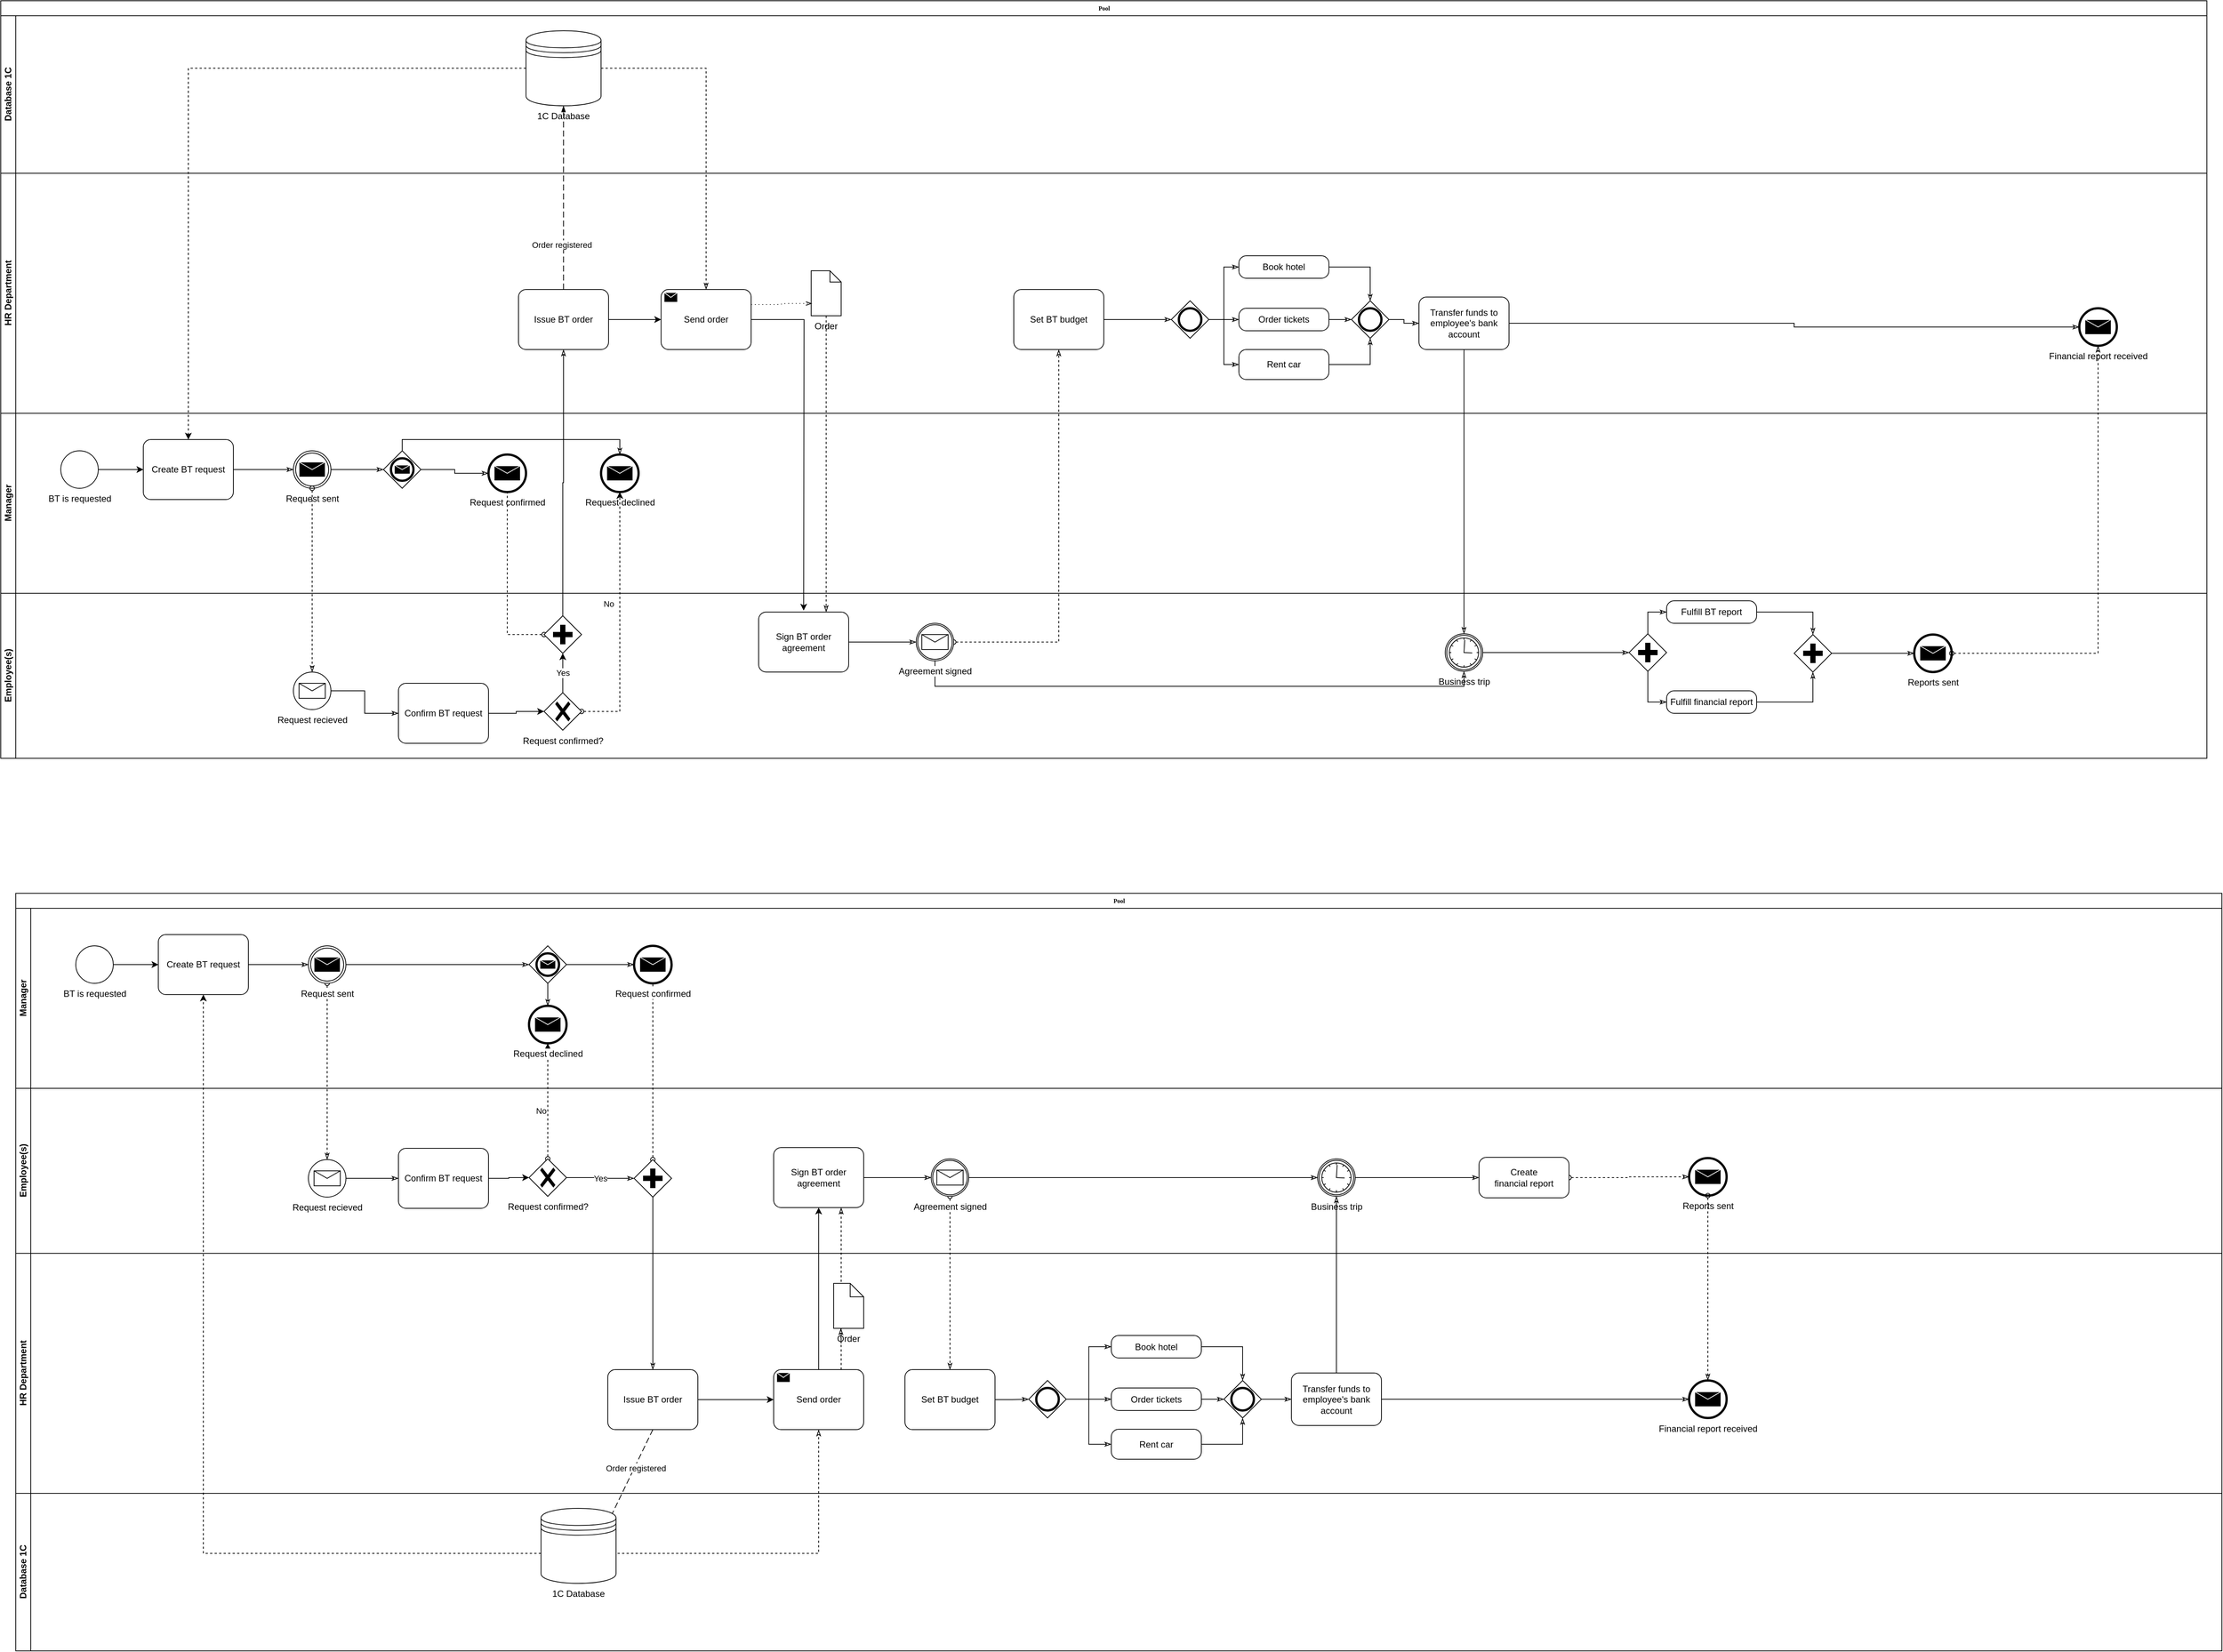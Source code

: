 <mxfile version="14.8.3" type="github">
  <diagram name="Page-1" id="c7488fd3-1785-93aa-aadb-54a6760d102a">
    <mxGraphModel dx="2966" dy="1520" grid="1" gridSize="10" guides="1" tooltips="1" connect="1" arrows="1" fold="1" page="1" pageScale="1" pageWidth="1100" pageHeight="850" background="none" math="0" shadow="0">
      <root>
        <mxCell id="0" />
        <mxCell id="1" parent="0" />
        <mxCell id="2b4e8129b02d487f-1" value="Pool" style="swimlane;html=1;childLayout=stackLayout;horizontal=1;startSize=20;horizontalStack=0;rounded=0;shadow=0;labelBackgroundColor=none;strokeWidth=1;fontFamily=Verdana;fontSize=8;align=center;" parent="1" vertex="1">
          <mxGeometry x="100" y="20" width="2940" height="1010" as="geometry">
            <mxRectangle x="180" y="70" width="50" height="20" as="alternateBounds" />
          </mxGeometry>
        </mxCell>
        <mxCell id="NX7D1VV0Bbmkz2ig5p7U-13" value="Database 1C" style="swimlane;html=1;startSize=20;horizontal=0;" parent="2b4e8129b02d487f-1" vertex="1">
          <mxGeometry y="20" width="2940" height="210" as="geometry" />
        </mxCell>
        <mxCell id="KwFcviHTMIXIFhAUZAPu-12" value="1C Database" style="shape=datastore;whiteSpace=wrap;html=1;labelPosition=center;verticalLabelPosition=bottom;align=center;verticalAlign=top;" vertex="1" parent="NX7D1VV0Bbmkz2ig5p7U-13">
          <mxGeometry x="700" y="20" width="100" height="100" as="geometry" />
        </mxCell>
        <mxCell id="2b4e8129b02d487f-2" value="HR Department" style="swimlane;html=1;startSize=20;horizontal=0;" parent="2b4e8129b02d487f-1" vertex="1">
          <mxGeometry y="230" width="2940" height="320" as="geometry" />
        </mxCell>
        <mxCell id="KwFcviHTMIXIFhAUZAPu-18" value="Issue BT order" style="points=[[0.25,0,0],[0.5,0,0],[0.75,0,0],[1,0.25,0],[1,0.5,0],[1,0.75,0],[0.75,1,0],[0.5,1,0],[0.25,1,0],[0,0.75,0],[0,0.5,0],[0,0.25,0]];shape=mxgraph.bpmn.task;whiteSpace=wrap;rectStyle=rounded;size=10;taskMarker=abstract;" vertex="1" parent="2b4e8129b02d487f-2">
          <mxGeometry x="690" y="155" width="120" height="80" as="geometry" />
        </mxCell>
        <mxCell id="KwFcviHTMIXIFhAUZAPu-33" value="Send order" style="points=[[0.25,0,0],[0.5,0,0],[0.75,0,0],[1,0.25,0],[1,0.5,0],[1,0.75,0],[0.75,1,0],[0.5,1,0],[0.25,1,0],[0,0.75,0],[0,0.5,0],[0,0.25,0]];shape=mxgraph.bpmn.task;whiteSpace=wrap;rectStyle=rounded;size=10;taskMarker=send;" vertex="1" parent="2b4e8129b02d487f-2">
          <mxGeometry x="880" y="155" width="120" height="80" as="geometry" />
        </mxCell>
        <mxCell id="KwFcviHTMIXIFhAUZAPu-34" style="edgeStyle=orthogonalEdgeStyle;rounded=0;orthogonalLoop=1;jettySize=auto;html=1;" edge="1" parent="2b4e8129b02d487f-2" source="KwFcviHTMIXIFhAUZAPu-18" target="KwFcviHTMIXIFhAUZAPu-33">
          <mxGeometry relative="1" as="geometry">
            <mxPoint x="850.0" y="195" as="targetPoint" />
          </mxGeometry>
        </mxCell>
        <mxCell id="KwFcviHTMIXIFhAUZAPu-35" value="Order" style="shape=mxgraph.bpmn.data;labelPosition=center;verticalLabelPosition=bottom;align=center;verticalAlign=top;whiteSpace=wrap;size=15;html=1;" vertex="1" parent="2b4e8129b02d487f-2">
          <mxGeometry x="1080" y="130" width="40" height="60" as="geometry" />
        </mxCell>
        <mxCell id="KwFcviHTMIXIFhAUZAPu-36" value="" style="edgeStyle=elbowEdgeStyle;fontSize=12;html=1;endFill=0;startFill=0;endSize=6;startSize=6;dashed=1;dashPattern=1 4;endArrow=openThin;startArrow=none;exitX=1;exitY=0.25;exitDx=0;exitDy=0;exitPerimeter=0;entryX=0.028;entryY=0.728;entryDx=0;entryDy=0;entryPerimeter=0;" edge="1" parent="2b4e8129b02d487f-2" source="KwFcviHTMIXIFhAUZAPu-33" target="KwFcviHTMIXIFhAUZAPu-35">
          <mxGeometry width="160" relative="1" as="geometry">
            <mxPoint x="860" y="210" as="sourcePoint" />
            <mxPoint x="1070" y="130" as="targetPoint" />
          </mxGeometry>
        </mxCell>
        <mxCell id="KwFcviHTMIXIFhAUZAPu-60" style="edgeStyle=orthogonalEdgeStyle;rounded=0;orthogonalLoop=1;jettySize=auto;html=1;startArrow=none;startFill=0;endArrow=classicThin;endFill=0;" edge="1" parent="2b4e8129b02d487f-2" source="KwFcviHTMIXIFhAUZAPu-46" target="KwFcviHTMIXIFhAUZAPu-48">
          <mxGeometry relative="1" as="geometry" />
        </mxCell>
        <mxCell id="KwFcviHTMIXIFhAUZAPu-46" value="Set BT budget" style="points=[[0.25,0,0],[0.5,0,0],[0.75,0,0],[1,0.25,0],[1,0.5,0],[1,0.75,0],[0.75,1,0],[0.5,1,0],[0.25,1,0],[0,0.75,0],[0,0.5,0],[0,0.25,0]];shape=mxgraph.bpmn.task;whiteSpace=wrap;rectStyle=rounded;size=10;taskMarker=abstract;" vertex="1" parent="2b4e8129b02d487f-2">
          <mxGeometry x="1350" y="155" width="120" height="80" as="geometry" />
        </mxCell>
        <mxCell id="KwFcviHTMIXIFhAUZAPu-59" style="edgeStyle=orthogonalEdgeStyle;rounded=0;orthogonalLoop=1;jettySize=auto;html=1;entryX=0;entryY=0.5;entryDx=0;entryDy=0;entryPerimeter=0;startArrow=none;startFill=0;endArrow=classicThin;endFill=0;" edge="1" parent="2b4e8129b02d487f-2" source="KwFcviHTMIXIFhAUZAPu-47" target="KwFcviHTMIXIFhAUZAPu-54">
          <mxGeometry relative="1" as="geometry" />
        </mxCell>
        <mxCell id="KwFcviHTMIXIFhAUZAPu-47" value="Order tickets" style="points=[[0.25,0,0],[0.5,0,0],[0.75,0,0],[1,0.25,0],[1,0.5,0],[1,0.75,0],[0.75,1,0],[0.5,1,0],[0.25,1,0],[0,0.75,0],[0,0.5,0],[0,0.25,0]];shape=mxgraph.bpmn.task;whiteSpace=wrap;rectStyle=rounded;size=10;taskMarker=abstract;" vertex="1" parent="2b4e8129b02d487f-2">
          <mxGeometry x="1650" y="180" width="120" height="30" as="geometry" />
        </mxCell>
        <mxCell id="KwFcviHTMIXIFhAUZAPu-52" style="edgeStyle=orthogonalEdgeStyle;rounded=0;orthogonalLoop=1;jettySize=auto;html=1;entryX=0;entryY=0.5;entryDx=0;entryDy=0;entryPerimeter=0;startArrow=none;startFill=0;endArrow=classicThin;endFill=0;" edge="1" parent="2b4e8129b02d487f-2" source="KwFcviHTMIXIFhAUZAPu-48" target="KwFcviHTMIXIFhAUZAPu-50">
          <mxGeometry relative="1" as="geometry" />
        </mxCell>
        <mxCell id="KwFcviHTMIXIFhAUZAPu-55" style="edgeStyle=orthogonalEdgeStyle;rounded=0;orthogonalLoop=1;jettySize=auto;html=1;entryX=0;entryY=0.5;entryDx=0;entryDy=0;entryPerimeter=0;startArrow=none;startFill=0;endArrow=classicThin;endFill=0;" edge="1" parent="2b4e8129b02d487f-2" source="KwFcviHTMIXIFhAUZAPu-48" target="KwFcviHTMIXIFhAUZAPu-51">
          <mxGeometry relative="1" as="geometry" />
        </mxCell>
        <mxCell id="KwFcviHTMIXIFhAUZAPu-56" style="edgeStyle=orthogonalEdgeStyle;rounded=0;orthogonalLoop=1;jettySize=auto;html=1;entryX=0;entryY=0.5;entryDx=0;entryDy=0;entryPerimeter=0;startArrow=none;startFill=0;endArrow=classicThin;endFill=0;" edge="1" parent="2b4e8129b02d487f-2" source="KwFcviHTMIXIFhAUZAPu-48" target="KwFcviHTMIXIFhAUZAPu-47">
          <mxGeometry relative="1" as="geometry" />
        </mxCell>
        <mxCell id="KwFcviHTMIXIFhAUZAPu-48" value="" style="points=[[0.25,0.25,0],[0.5,0,0],[0.75,0.25,0],[1,0.5,0],[0.75,0.75,0],[0.5,1,0],[0.25,0.75,0],[0,0.5,0]];shape=mxgraph.bpmn.gateway2;html=1;verticalLabelPosition=bottom;labelBackgroundColor=#ffffff;verticalAlign=top;align=center;perimeter=rhombusPerimeter;outlineConnect=0;outline=end;symbol=general;" vertex="1" parent="2b4e8129b02d487f-2">
          <mxGeometry x="1560" y="170" width="50" height="50" as="geometry" />
        </mxCell>
        <mxCell id="KwFcviHTMIXIFhAUZAPu-57" style="edgeStyle=orthogonalEdgeStyle;rounded=0;orthogonalLoop=1;jettySize=auto;html=1;entryX=0.5;entryY=0;entryDx=0;entryDy=0;entryPerimeter=0;startArrow=none;startFill=0;endArrow=classicThin;endFill=0;" edge="1" parent="2b4e8129b02d487f-2" source="KwFcviHTMIXIFhAUZAPu-50" target="KwFcviHTMIXIFhAUZAPu-54">
          <mxGeometry relative="1" as="geometry" />
        </mxCell>
        <mxCell id="KwFcviHTMIXIFhAUZAPu-50" value="Book hotel" style="points=[[0.25,0,0],[0.5,0,0],[0.75,0,0],[1,0.25,0],[1,0.5,0],[1,0.75,0],[0.75,1,0],[0.5,1,0],[0.25,1,0],[0,0.75,0],[0,0.5,0],[0,0.25,0]];shape=mxgraph.bpmn.task;whiteSpace=wrap;rectStyle=rounded;size=10;taskMarker=abstract;" vertex="1" parent="2b4e8129b02d487f-2">
          <mxGeometry x="1650" y="110" width="120" height="30" as="geometry" />
        </mxCell>
        <mxCell id="KwFcviHTMIXIFhAUZAPu-58" style="edgeStyle=orthogonalEdgeStyle;rounded=0;orthogonalLoop=1;jettySize=auto;html=1;entryX=0.5;entryY=1;entryDx=0;entryDy=0;entryPerimeter=0;startArrow=none;startFill=0;endArrow=classicThin;endFill=0;" edge="1" parent="2b4e8129b02d487f-2" source="KwFcviHTMIXIFhAUZAPu-51" target="KwFcviHTMIXIFhAUZAPu-54">
          <mxGeometry relative="1" as="geometry" />
        </mxCell>
        <mxCell id="KwFcviHTMIXIFhAUZAPu-51" value="Rent car" style="points=[[0.25,0,0],[0.5,0,0],[0.75,0,0],[1,0.25,0],[1,0.5,0],[1,0.75,0],[0.75,1,0],[0.5,1,0],[0.25,1,0],[0,0.75,0],[0,0.5,0],[0,0.25,0]];shape=mxgraph.bpmn.task;whiteSpace=wrap;rectStyle=rounded;size=10;taskMarker=abstract;" vertex="1" parent="2b4e8129b02d487f-2">
          <mxGeometry x="1650" y="235" width="120" height="40" as="geometry" />
        </mxCell>
        <mxCell id="KwFcviHTMIXIFhAUZAPu-115" style="edgeStyle=orthogonalEdgeStyle;rounded=0;orthogonalLoop=1;jettySize=auto;html=1;startArrow=none;startFill=0;endArrow=classicThin;endFill=0;" edge="1" parent="2b4e8129b02d487f-2" source="KwFcviHTMIXIFhAUZAPu-54" target="KwFcviHTMIXIFhAUZAPu-112">
          <mxGeometry relative="1" as="geometry" />
        </mxCell>
        <mxCell id="KwFcviHTMIXIFhAUZAPu-54" value="" style="points=[[0.25,0.25,0],[0.5,0,0],[0.75,0.25,0],[1,0.5,0],[0.75,0.75,0],[0.5,1,0],[0.25,0.75,0],[0,0.5,0]];shape=mxgraph.bpmn.gateway2;html=1;verticalLabelPosition=bottom;labelBackgroundColor=#ffffff;verticalAlign=top;align=center;perimeter=rhombusPerimeter;outlineConnect=0;outline=end;symbol=general;" vertex="1" parent="2b4e8129b02d487f-2">
          <mxGeometry x="1800" y="170" width="50" height="50" as="geometry" />
        </mxCell>
        <mxCell id="KwFcviHTMIXIFhAUZAPu-188" style="edgeStyle=orthogonalEdgeStyle;rounded=0;orthogonalLoop=1;jettySize=auto;html=1;entryX=0;entryY=0.5;entryDx=0;entryDy=0;entryPerimeter=0;startArrow=none;startFill=0;endArrow=classicThin;endFill=0;" edge="1" parent="2b4e8129b02d487f-2" source="KwFcviHTMIXIFhAUZAPu-112" target="KwFcviHTMIXIFhAUZAPu-133">
          <mxGeometry relative="1" as="geometry" />
        </mxCell>
        <mxCell id="KwFcviHTMIXIFhAUZAPu-112" value="Transfer funds to employee&#39;s bank account" style="points=[[0.25,0,0],[0.5,0,0],[0.75,0,0],[1,0.25,0],[1,0.5,0],[1,0.75,0],[0.75,1,0],[0.5,1,0],[0.25,1,0],[0,0.75,0],[0,0.5,0],[0,0.25,0]];shape=mxgraph.bpmn.task;whiteSpace=wrap;rectStyle=rounded;size=10;taskMarker=abstract;" vertex="1" parent="2b4e8129b02d487f-2">
          <mxGeometry x="1890" y="165" width="120" height="70" as="geometry" />
        </mxCell>
        <mxCell id="KwFcviHTMIXIFhAUZAPu-133" value="Financial report received" style="points=[[0.145,0.145,0],[0.5,0,0],[0.855,0.145,0],[1,0.5,0],[0.855,0.855,0],[0.5,1,0],[0.145,0.855,0],[0,0.5,0]];shape=mxgraph.bpmn.event;html=1;verticalLabelPosition=bottom;labelBackgroundColor=#ffffff;verticalAlign=top;align=center;perimeter=ellipsePerimeter;outlineConnect=0;aspect=fixed;outline=end;symbol=message;" vertex="1" parent="2b4e8129b02d487f-2">
          <mxGeometry x="2770" y="180" width="50" height="50" as="geometry" />
        </mxCell>
        <mxCell id="2b4e8129b02d487f-3" value="&lt;div&gt;Manager&lt;/div&gt;" style="swimlane;html=1;startSize=20;horizontal=0;" parent="2b4e8129b02d487f-1" vertex="1">
          <mxGeometry y="550" width="2940" height="240" as="geometry" />
        </mxCell>
        <mxCell id="KwFcviHTMIXIFhAUZAPu-3" style="edgeStyle=orthogonalEdgeStyle;rounded=0;orthogonalLoop=1;jettySize=auto;html=1;" edge="1" parent="2b4e8129b02d487f-3" source="KwFcviHTMIXIFhAUZAPu-1" target="KwFcviHTMIXIFhAUZAPu-2">
          <mxGeometry relative="1" as="geometry" />
        </mxCell>
        <mxCell id="KwFcviHTMIXIFhAUZAPu-1" value="BT is requested" style="points=[[0.145,0.145,0],[0.5,0,0],[0.855,0.145,0],[1,0.5,0],[0.855,0.855,0],[0.5,1,0],[0.145,0.855,0],[0,0.5,0]];shape=mxgraph.bpmn.event;html=1;verticalLabelPosition=bottom;labelBackgroundColor=#ffffff;verticalAlign=top;align=center;perimeter=ellipsePerimeter;outlineConnect=0;aspect=fixed;outline=standard;symbol=general;" vertex="1" parent="2b4e8129b02d487f-3">
          <mxGeometry x="80" y="50" width="50" height="50" as="geometry" />
        </mxCell>
        <mxCell id="KwFcviHTMIXIFhAUZAPu-141" style="edgeStyle=orthogonalEdgeStyle;rounded=0;orthogonalLoop=1;jettySize=auto;html=1;startArrow=none;startFill=0;endArrow=classicThin;endFill=0;" edge="1" parent="2b4e8129b02d487f-3" source="KwFcviHTMIXIFhAUZAPu-2" target="KwFcviHTMIXIFhAUZAPu-152">
          <mxGeometry relative="1" as="geometry">
            <mxPoint x="360" y="75" as="targetPoint" />
          </mxGeometry>
        </mxCell>
        <mxCell id="KwFcviHTMIXIFhAUZAPu-2" value="Create BT request" style="points=[[0.25,0,0],[0.5,0,0],[0.75,0,0],[1,0.25,0],[1,0.5,0],[1,0.75,0],[0.75,1,0],[0.5,1,0],[0.25,1,0],[0,0.75,0],[0,0.5,0],[0,0.25,0]];shape=mxgraph.bpmn.task;whiteSpace=wrap;rectStyle=rounded;size=10;taskMarker=abstract;" vertex="1" parent="2b4e8129b02d487f-3">
          <mxGeometry x="190" y="35" width="120" height="80" as="geometry" />
        </mxCell>
        <mxCell id="KwFcviHTMIXIFhAUZAPu-26" value="Request declined" style="points=[[0.145,0.145,0],[0.5,0,0],[0.855,0.145,0],[1,0.5,0],[0.855,0.855,0],[0.5,1,0],[0.145,0.855,0],[0,0.5,0]];shape=mxgraph.bpmn.event;html=1;verticalLabelPosition=bottom;labelBackgroundColor=#ffffff;verticalAlign=top;align=center;perimeter=ellipsePerimeter;outlineConnect=0;aspect=fixed;outline=end;symbol=message;" vertex="1" parent="2b4e8129b02d487f-3">
          <mxGeometry x="800" y="55" width="50" height="50" as="geometry" />
        </mxCell>
        <mxCell id="KwFcviHTMIXIFhAUZAPu-165" style="edgeStyle=orthogonalEdgeStyle;rounded=0;orthogonalLoop=1;jettySize=auto;html=1;startArrow=none;startFill=0;endArrow=classicThin;endFill=0;" edge="1" parent="2b4e8129b02d487f-3" source="KwFcviHTMIXIFhAUZAPu-152" target="KwFcviHTMIXIFhAUZAPu-164">
          <mxGeometry relative="1" as="geometry" />
        </mxCell>
        <mxCell id="KwFcviHTMIXIFhAUZAPu-152" value="Request sent" style="points=[[0.145,0.145,0],[0.5,0,0],[0.855,0.145,0],[1,0.5,0],[0.855,0.855,0],[0.5,1,0],[0.145,0.855,0],[0,0.5,0]];shape=mxgraph.bpmn.event;html=1;verticalLabelPosition=bottom;labelBackgroundColor=#ffffff;verticalAlign=top;align=center;perimeter=ellipsePerimeter;outlineConnect=0;aspect=fixed;outline=throwing;symbol=message;" vertex="1" parent="2b4e8129b02d487f-3">
          <mxGeometry x="390" y="50" width="50" height="50" as="geometry" />
        </mxCell>
        <mxCell id="KwFcviHTMIXIFhAUZAPu-16" value="Request confirmed" style="points=[[0.145,0.145,0],[0.5,0,0],[0.855,0.145,0],[1,0.5,0],[0.855,0.855,0],[0.5,1,0],[0.145,0.855,0],[0,0.5,0]];shape=mxgraph.bpmn.event;html=1;verticalLabelPosition=bottom;labelBackgroundColor=#ffffff;verticalAlign=top;align=center;perimeter=ellipsePerimeter;outlineConnect=0;aspect=fixed;outline=end;symbol=message;fillOpacity=100;" vertex="1" parent="2b4e8129b02d487f-3">
          <mxGeometry x="650" y="55" width="50" height="50" as="geometry" />
        </mxCell>
        <mxCell id="KwFcviHTMIXIFhAUZAPu-166" style="edgeStyle=orthogonalEdgeStyle;rounded=0;orthogonalLoop=1;jettySize=auto;html=1;entryX=0;entryY=0.5;entryDx=0;entryDy=0;entryPerimeter=0;startArrow=none;startFill=0;endArrow=classicThin;endFill=0;" edge="1" parent="2b4e8129b02d487f-3" source="KwFcviHTMIXIFhAUZAPu-164" target="KwFcviHTMIXIFhAUZAPu-16">
          <mxGeometry relative="1" as="geometry" />
        </mxCell>
        <mxCell id="KwFcviHTMIXIFhAUZAPu-167" style="edgeStyle=orthogonalEdgeStyle;rounded=0;orthogonalLoop=1;jettySize=auto;html=1;entryX=0.5;entryY=0;entryDx=0;entryDy=0;entryPerimeter=0;startArrow=none;startFill=0;endArrow=classicThin;endFill=0;" edge="1" parent="2b4e8129b02d487f-3" source="KwFcviHTMIXIFhAUZAPu-164" target="KwFcviHTMIXIFhAUZAPu-26">
          <mxGeometry relative="1" as="geometry">
            <Array as="points">
              <mxPoint x="535" y="35" />
              <mxPoint x="825" y="35" />
            </Array>
          </mxGeometry>
        </mxCell>
        <mxCell id="KwFcviHTMIXIFhAUZAPu-164" value="" style="points=[[0.25,0.25,0],[0.5,0,0],[0.75,0.25,0],[1,0.5,0],[0.75,0.75,0],[0.5,1,0],[0.25,0.75,0],[0,0.5,0]];shape=mxgraph.bpmn.gateway2;html=1;verticalLabelPosition=bottom;labelBackgroundColor=#ffffff;verticalAlign=top;align=center;perimeter=rhombusPerimeter;outlineConnect=0;outline=end;symbol=message;" vertex="1" parent="2b4e8129b02d487f-3">
          <mxGeometry x="510" y="50" width="50" height="50" as="geometry" />
        </mxCell>
        <mxCell id="KwFcviHTMIXIFhAUZAPu-15" style="edgeStyle=orthogonalEdgeStyle;rounded=0;orthogonalLoop=1;jettySize=auto;html=1;entryX=0.5;entryY=0;entryDx=0;entryDy=0;entryPerimeter=0;dashed=1;" edge="1" parent="2b4e8129b02d487f-1" source="KwFcviHTMIXIFhAUZAPu-12" target="KwFcviHTMIXIFhAUZAPu-2">
          <mxGeometry relative="1" as="geometry" />
        </mxCell>
        <mxCell id="KwFcviHTMIXIFhAUZAPu-156" style="edgeStyle=orthogonalEdgeStyle;rounded=0;orthogonalLoop=1;jettySize=auto;html=1;entryX=0.5;entryY=0;entryDx=0;entryDy=0;entryPerimeter=0;startArrow=oval;startFill=0;endArrow=classicThin;endFill=0;dashed=1;" edge="1" parent="2b4e8129b02d487f-1" source="KwFcviHTMIXIFhAUZAPu-152" target="KwFcviHTMIXIFhAUZAPu-154">
          <mxGeometry relative="1" as="geometry" />
        </mxCell>
        <mxCell id="KwFcviHTMIXIFhAUZAPu-27" value="No" style="edgeStyle=orthogonalEdgeStyle;rounded=0;orthogonalLoop=1;jettySize=auto;html=1;entryX=0.5;entryY=1;entryDx=0;entryDy=0;entryPerimeter=0;dashed=1;startArrow=oval;startFill=0;" edge="1" parent="2b4e8129b02d487f-1" source="KwFcviHTMIXIFhAUZAPu-22" target="KwFcviHTMIXIFhAUZAPu-26">
          <mxGeometry x="0.132" y="15" relative="1" as="geometry">
            <mxPoint as="offset" />
          </mxGeometry>
        </mxCell>
        <mxCell id="KwFcviHTMIXIFhAUZAPu-32" value="Order registered" style="dashed=1;dashPattern=8 4;endArrow=blockThin;endFill=1;startArrow=none;startFill=0;endSize=6;startSize=4;exitX=0.5;exitY=0;exitDx=0;exitDy=0;exitPerimeter=0;entryX=0.5;entryY=1;entryDx=0;entryDy=0;" edge="1" parent="2b4e8129b02d487f-1" source="KwFcviHTMIXIFhAUZAPu-18" target="KwFcviHTMIXIFhAUZAPu-12">
          <mxGeometry x="-0.511" y="2" width="160" relative="1" as="geometry">
            <mxPoint x="670" y="255" as="sourcePoint" />
            <mxPoint x="830" y="255" as="targetPoint" />
            <mxPoint as="offset" />
          </mxGeometry>
        </mxCell>
        <mxCell id="KwFcviHTMIXIFhAUZAPu-38" style="edgeStyle=orthogonalEdgeStyle;rounded=0;orthogonalLoop=1;jettySize=auto;html=1;" edge="1" parent="2b4e8129b02d487f-1" source="KwFcviHTMIXIFhAUZAPu-33">
          <mxGeometry relative="1" as="geometry">
            <mxPoint x="1070" y="813" as="targetPoint" />
          </mxGeometry>
        </mxCell>
        <mxCell id="KwFcviHTMIXIFhAUZAPu-41" style="edgeStyle=orthogonalEdgeStyle;rounded=0;orthogonalLoop=1;jettySize=auto;html=1;entryX=0.75;entryY=0;entryDx=0;entryDy=0;entryPerimeter=0;dashed=1;endArrow=classicThin;endFill=0;" edge="1" parent="2b4e8129b02d487f-1" source="KwFcviHTMIXIFhAUZAPu-35" target="KwFcviHTMIXIFhAUZAPu-37">
          <mxGeometry relative="1" as="geometry" />
        </mxCell>
        <mxCell id="KwFcviHTMIXIFhAUZAPu-45" style="edgeStyle=orthogonalEdgeStyle;rounded=0;orthogonalLoop=1;jettySize=auto;html=1;entryX=0.5;entryY=0;entryDx=0;entryDy=0;entryPerimeter=0;dashed=1;endArrow=classicThin;endFill=0;" edge="1" parent="2b4e8129b02d487f-1" source="KwFcviHTMIXIFhAUZAPu-12" target="KwFcviHTMIXIFhAUZAPu-33">
          <mxGeometry relative="1" as="geometry" />
        </mxCell>
        <mxCell id="KwFcviHTMIXIFhAUZAPu-118" style="edgeStyle=orthogonalEdgeStyle;rounded=0;orthogonalLoop=1;jettySize=auto;html=1;entryX=0.5;entryY=0;entryDx=0;entryDy=0;entryPerimeter=0;startArrow=none;startFill=0;endArrow=classicThin;endFill=0;" edge="1" parent="2b4e8129b02d487f-1" source="KwFcviHTMIXIFhAUZAPu-112" target="KwFcviHTMIXIFhAUZAPu-117">
          <mxGeometry relative="1" as="geometry" />
        </mxCell>
        <mxCell id="KwFcviHTMIXIFhAUZAPu-111" style="edgeStyle=orthogonalEdgeStyle;rounded=0;orthogonalLoop=1;jettySize=auto;html=1;startArrow=oval;startFill=0;endArrow=classicThin;endFill=0;dashed=1;" edge="1" parent="2b4e8129b02d487f-1" source="KwFcviHTMIXIFhAUZAPu-135" target="KwFcviHTMIXIFhAUZAPu-46">
          <mxGeometry relative="1" as="geometry">
            <mxPoint x="1260.0" y="855.059" as="sourcePoint" />
          </mxGeometry>
        </mxCell>
        <mxCell id="KwFcviHTMIXIFhAUZAPu-151" style="edgeStyle=orthogonalEdgeStyle;rounded=0;orthogonalLoop=1;jettySize=auto;html=1;entryX=0.5;entryY=1;entryDx=0;entryDy=0;entryPerimeter=0;startArrow=none;startFill=0;endArrow=classicThin;endFill=0;" edge="1" parent="2b4e8129b02d487f-1" source="KwFcviHTMIXIFhAUZAPu-147" target="KwFcviHTMIXIFhAUZAPu-18">
          <mxGeometry relative="1" as="geometry" />
        </mxCell>
        <mxCell id="KwFcviHTMIXIFhAUZAPu-158" value="" style="edgeStyle=orthogonalEdgeStyle;rounded=0;orthogonalLoop=1;jettySize=auto;html=1;dashed=1;startArrow=oval;startFill=0;endArrow=none;endFill=0;" edge="1" parent="2b4e8129b02d487f-1" source="KwFcviHTMIXIFhAUZAPu-147" target="KwFcviHTMIXIFhAUZAPu-16">
          <mxGeometry relative="1" as="geometry">
            <mxPoint x="680.0" y="640" as="targetPoint" />
            <mxPoint x="724.059" y="845.059" as="sourcePoint" />
          </mxGeometry>
        </mxCell>
        <mxCell id="2b4e8129b02d487f-4" value="Employee(s)" style="swimlane;html=1;startSize=20;horizontal=0;" parent="2b4e8129b02d487f-1" vertex="1">
          <mxGeometry y="790" width="2940" height="220" as="geometry" />
        </mxCell>
        <mxCell id="KwFcviHTMIXIFhAUZAPu-25" style="edgeStyle=orthogonalEdgeStyle;rounded=0;orthogonalLoop=1;jettySize=auto;html=1;entryX=0;entryY=0.5;entryDx=0;entryDy=0;entryPerimeter=0;" edge="1" parent="2b4e8129b02d487f-4" source="KwFcviHTMIXIFhAUZAPu-10" target="KwFcviHTMIXIFhAUZAPu-22">
          <mxGeometry relative="1" as="geometry" />
        </mxCell>
        <mxCell id="KwFcviHTMIXIFhAUZAPu-10" value="Confirm BT request" style="points=[[0.25,0,0],[0.5,0,0],[0.75,0,0],[1,0.25,0],[1,0.5,0],[1,0.75,0],[0.75,1,0],[0.5,1,0],[0.25,1,0],[0,0.75,0],[0,0.5,0],[0,0.25,0]];shape=mxgraph.bpmn.task;whiteSpace=wrap;rectStyle=rounded;size=10;taskMarker=abstract;" vertex="1" parent="2b4e8129b02d487f-4">
          <mxGeometry x="530" y="120" width="120" height="80" as="geometry" />
        </mxCell>
        <mxCell id="KwFcviHTMIXIFhAUZAPu-22" value="Request confirmed?" style="points=[[0.25,0.25,0],[0.5,0,0],[0.75,0.25,0],[1,0.5,0],[0.75,0.75,0],[0.5,1,0],[0.25,0.75,0],[0,0.5,0]];shape=mxgraph.bpmn.gateway2;html=1;verticalLabelPosition=bottom;labelBackgroundColor=#ffffff;verticalAlign=top;align=center;perimeter=rhombusPerimeter;outlineConnect=0;outline=none;symbol=none;gwType=exclusive;" vertex="1" parent="2b4e8129b02d487f-4">
          <mxGeometry x="724" y="132.5" width="50" height="50" as="geometry" />
        </mxCell>
        <mxCell id="KwFcviHTMIXIFhAUZAPu-37" value="Sign BT order agreement" style="points=[[0.25,0,0],[0.5,0,0],[0.75,0,0],[1,0.25,0],[1,0.5,0],[1,0.75,0],[0.75,1,0],[0.5,1,0],[0.25,1,0],[0,0.75,0],[0,0.5,0],[0,0.25,0]];shape=mxgraph.bpmn.task;whiteSpace=wrap;rectStyle=rounded;size=10;taskMarker=abstract;" vertex="1" parent="2b4e8129b02d487f-4">
          <mxGeometry x="1010" y="25" width="120" height="80" as="geometry" />
        </mxCell>
        <mxCell id="KwFcviHTMIXIFhAUZAPu-122" style="edgeStyle=orthogonalEdgeStyle;rounded=0;orthogonalLoop=1;jettySize=auto;html=1;startArrow=none;startFill=0;endArrow=classicThin;endFill=0;" edge="1" parent="2b4e8129b02d487f-4" source="KwFcviHTMIXIFhAUZAPu-117" target="KwFcviHTMIXIFhAUZAPu-121">
          <mxGeometry relative="1" as="geometry" />
        </mxCell>
        <mxCell id="KwFcviHTMIXIFhAUZAPu-117" value="Business trip" style="points=[[0.145,0.145,0],[0.5,0,0],[0.855,0.145,0],[1,0.5,0],[0.855,0.855,0],[0.5,1,0],[0.145,0.855,0],[0,0.5,0]];shape=mxgraph.bpmn.event;html=1;verticalLabelPosition=bottom;labelBackgroundColor=#ffffff;verticalAlign=top;align=center;perimeter=ellipsePerimeter;outlineConnect=0;aspect=fixed;outline=boundInt;symbol=timer;" vertex="1" parent="2b4e8129b02d487f-4">
          <mxGeometry x="1925" y="54" width="50" height="50" as="geometry" />
        </mxCell>
        <mxCell id="KwFcviHTMIXIFhAUZAPu-123" style="edgeStyle=orthogonalEdgeStyle;rounded=0;orthogonalLoop=1;jettySize=auto;html=1;startArrow=none;startFill=0;endArrow=classicThin;endFill=0;entryX=0;entryY=0.5;entryDx=0;entryDy=0;entryPerimeter=0;" edge="1" parent="2b4e8129b02d487f-4" source="KwFcviHTMIXIFhAUZAPu-121" target="KwFcviHTMIXIFhAUZAPu-119">
          <mxGeometry relative="1" as="geometry" />
        </mxCell>
        <mxCell id="KwFcviHTMIXIFhAUZAPu-125" style="edgeStyle=orthogonalEdgeStyle;rounded=0;orthogonalLoop=1;jettySize=auto;html=1;startArrow=none;startFill=0;endArrow=classicThin;endFill=0;entryX=0;entryY=0.5;entryDx=0;entryDy=0;entryPerimeter=0;" edge="1" parent="2b4e8129b02d487f-4" source="KwFcviHTMIXIFhAUZAPu-121" target="KwFcviHTMIXIFhAUZAPu-124">
          <mxGeometry relative="1" as="geometry" />
        </mxCell>
        <mxCell id="KwFcviHTMIXIFhAUZAPu-121" value="" style="points=[[0.25,0.25,0],[0.5,0,0],[0.75,0.25,0],[1,0.5,0],[0.75,0.75,0],[0.5,1,0],[0.25,0.75,0],[0,0.5,0]];shape=mxgraph.bpmn.gateway2;html=1;verticalLabelPosition=bottom;labelBackgroundColor=#ffffff;verticalAlign=top;align=center;perimeter=rhombusPerimeter;outlineConnect=0;outline=none;symbol=none;gwType=parallel;" vertex="1" parent="2b4e8129b02d487f-4">
          <mxGeometry x="2170" y="54" width="50" height="50" as="geometry" />
        </mxCell>
        <mxCell id="KwFcviHTMIXIFhAUZAPu-128" style="edgeStyle=orthogonalEdgeStyle;rounded=0;orthogonalLoop=1;jettySize=auto;html=1;entryX=0.5;entryY=1;entryDx=0;entryDy=0;entryPerimeter=0;startArrow=none;startFill=0;endArrow=classicThin;endFill=0;" edge="1" parent="2b4e8129b02d487f-4" source="KwFcviHTMIXIFhAUZAPu-119" target="KwFcviHTMIXIFhAUZAPu-126">
          <mxGeometry relative="1" as="geometry" />
        </mxCell>
        <mxCell id="KwFcviHTMIXIFhAUZAPu-119" value="Fulfill financial report" style="points=[[0.25,0,0],[0.5,0,0],[0.75,0,0],[1,0.25,0],[1,0.5,0],[1,0.75,0],[0.75,1,0],[0.5,1,0],[0.25,1,0],[0,0.75,0],[0,0.5,0],[0,0.25,0]];shape=mxgraph.bpmn.task;whiteSpace=wrap;rectStyle=rounded;size=10;taskMarker=abstract;" vertex="1" parent="2b4e8129b02d487f-4">
          <mxGeometry x="2220" y="130" width="120" height="30" as="geometry" />
        </mxCell>
        <mxCell id="KwFcviHTMIXIFhAUZAPu-127" style="edgeStyle=orthogonalEdgeStyle;rounded=0;orthogonalLoop=1;jettySize=auto;html=1;entryX=0.5;entryY=0;entryDx=0;entryDy=0;entryPerimeter=0;startArrow=none;startFill=0;endArrow=classicThin;endFill=0;" edge="1" parent="2b4e8129b02d487f-4" source="KwFcviHTMIXIFhAUZAPu-124" target="KwFcviHTMIXIFhAUZAPu-126">
          <mxGeometry relative="1" as="geometry" />
        </mxCell>
        <mxCell id="KwFcviHTMIXIFhAUZAPu-124" value="Fulfill BT report" style="points=[[0.25,0,0],[0.5,0,0],[0.75,0,0],[1,0.25,0],[1,0.5,0],[1,0.75,0],[0.75,1,0],[0.5,1,0],[0.25,1,0],[0,0.75,0],[0,0.5,0],[0,0.25,0]];shape=mxgraph.bpmn.task;whiteSpace=wrap;rectStyle=rounded;size=10;taskMarker=abstract;" vertex="1" parent="2b4e8129b02d487f-4">
          <mxGeometry x="2220" y="10" width="120" height="30" as="geometry" />
        </mxCell>
        <mxCell id="KwFcviHTMIXIFhAUZAPu-126" value="" style="points=[[0.25,0.25,0],[0.5,0,0],[0.75,0.25,0],[1,0.5,0],[0.75,0.75,0],[0.5,1,0],[0.25,0.75,0],[0,0.5,0]];shape=mxgraph.bpmn.gateway2;html=1;verticalLabelPosition=bottom;labelBackgroundColor=#ffffff;verticalAlign=top;align=center;perimeter=rhombusPerimeter;outlineConnect=0;outline=none;symbol=none;gwType=parallel;" vertex="1" parent="2b4e8129b02d487f-4">
          <mxGeometry x="2390" y="55" width="50" height="50" as="geometry" />
        </mxCell>
        <mxCell id="KwFcviHTMIXIFhAUZAPu-169" style="edgeStyle=orthogonalEdgeStyle;rounded=0;orthogonalLoop=1;jettySize=auto;html=1;entryX=0.5;entryY=1;entryDx=0;entryDy=0;entryPerimeter=0;startArrow=none;startFill=0;endArrow=classicThin;endFill=0;" edge="1" parent="2b4e8129b02d487f-4" source="KwFcviHTMIXIFhAUZAPu-135" target="KwFcviHTMIXIFhAUZAPu-117">
          <mxGeometry relative="1" as="geometry">
            <Array as="points">
              <mxPoint x="1245" y="124" />
              <mxPoint x="1950" y="124" />
            </Array>
          </mxGeometry>
        </mxCell>
        <mxCell id="KwFcviHTMIXIFhAUZAPu-135" value="Agreement signed" style="points=[[0.145,0.145,0],[0.5,0,0],[0.855,0.145,0],[1,0.5,0],[0.855,0.855,0],[0.5,1,0],[0.145,0.855,0],[0,0.5,0]];shape=mxgraph.bpmn.event;html=1;verticalLabelPosition=bottom;labelBackgroundColor=#ffffff;verticalAlign=top;align=center;perimeter=ellipsePerimeter;outlineConnect=0;aspect=fixed;outline=catching;symbol=message;" vertex="1" parent="2b4e8129b02d487f-4">
          <mxGeometry x="1220" y="40" width="50" height="50" as="geometry" />
        </mxCell>
        <mxCell id="KwFcviHTMIXIFhAUZAPu-61" style="edgeStyle=orthogonalEdgeStyle;rounded=0;orthogonalLoop=1;jettySize=auto;html=1;startArrow=none;startFill=0;endArrow=classicThin;endFill=0;entryX=0;entryY=0.5;entryDx=0;entryDy=0;entryPerimeter=0;" edge="1" parent="2b4e8129b02d487f-4" source="KwFcviHTMIXIFhAUZAPu-37" target="KwFcviHTMIXIFhAUZAPu-135">
          <mxGeometry relative="1" as="geometry">
            <mxPoint x="1210.0" y="65" as="targetPoint" />
          </mxGeometry>
        </mxCell>
        <mxCell id="KwFcviHTMIXIFhAUZAPu-147" value="" style="points=[[0.25,0.25,0],[0.5,0,0],[0.75,0.25,0],[1,0.5,0],[0.75,0.75,0],[0.5,1,0],[0.25,0.75,0],[0,0.5,0]];shape=mxgraph.bpmn.gateway2;html=1;verticalLabelPosition=bottom;labelBackgroundColor=#ffffff;verticalAlign=top;align=center;perimeter=rhombusPerimeter;outlineConnect=0;outline=none;symbol=none;gwType=parallel;" vertex="1" parent="2b4e8129b02d487f-4">
          <mxGeometry x="724" y="30" width="50" height="50" as="geometry" />
        </mxCell>
        <mxCell id="KwFcviHTMIXIFhAUZAPu-24" value="Yes" style="edgeStyle=orthogonalEdgeStyle;rounded=0;orthogonalLoop=1;jettySize=auto;html=1;entryX=0.5;entryY=1;entryDx=0;entryDy=0;entryPerimeter=0;" edge="1" parent="2b4e8129b02d487f-4" source="KwFcviHTMIXIFhAUZAPu-22" target="KwFcviHTMIXIFhAUZAPu-147">
          <mxGeometry relative="1" as="geometry" />
        </mxCell>
        <mxCell id="KwFcviHTMIXIFhAUZAPu-157" style="edgeStyle=orthogonalEdgeStyle;rounded=0;orthogonalLoop=1;jettySize=auto;html=1;entryX=0;entryY=0.5;entryDx=0;entryDy=0;entryPerimeter=0;startArrow=none;startFill=0;endArrow=classicThin;endFill=0;" edge="1" parent="2b4e8129b02d487f-4" source="KwFcviHTMIXIFhAUZAPu-154" target="KwFcviHTMIXIFhAUZAPu-10">
          <mxGeometry relative="1" as="geometry" />
        </mxCell>
        <mxCell id="KwFcviHTMIXIFhAUZAPu-154" value="Request recieved" style="points=[[0.145,0.145,0],[0.5,0,0],[0.855,0.145,0],[1,0.5,0],[0.855,0.855,0],[0.5,1,0],[0.145,0.855,0],[0,0.5,0]];shape=mxgraph.bpmn.event;html=1;verticalLabelPosition=bottom;labelBackgroundColor=#ffffff;verticalAlign=top;align=center;perimeter=ellipsePerimeter;outlineConnect=0;aspect=fixed;outline=standard;symbol=message;" vertex="1" parent="2b4e8129b02d487f-4">
          <mxGeometry x="390" y="105" width="50" height="50" as="geometry" />
        </mxCell>
        <mxCell id="KwFcviHTMIXIFhAUZAPu-182" value="Reports sent" style="points=[[0.145,0.145,0],[0.5,0,0],[0.855,0.145,0],[1,0.5,0],[0.855,0.855,0],[0.5,1,0],[0.145,0.855,0],[0,0.5,0]];shape=mxgraph.bpmn.event;html=1;verticalLabelPosition=bottom;labelBackgroundColor=#ffffff;verticalAlign=top;align=center;perimeter=ellipsePerimeter;outlineConnect=0;aspect=fixed;outline=end;symbol=message;" vertex="1" parent="1">
          <mxGeometry x="2650" y="865" width="50" height="50" as="geometry" />
        </mxCell>
        <mxCell id="KwFcviHTMIXIFhAUZAPu-184" style="edgeStyle=orthogonalEdgeStyle;rounded=0;orthogonalLoop=1;jettySize=auto;html=1;entryX=0;entryY=0.5;entryDx=0;entryDy=0;entryPerimeter=0;startArrow=none;startFill=0;endArrow=classicThin;endFill=0;" edge="1" parent="1" source="KwFcviHTMIXIFhAUZAPu-126" target="KwFcviHTMIXIFhAUZAPu-182">
          <mxGeometry relative="1" as="geometry" />
        </mxCell>
        <mxCell id="KwFcviHTMIXIFhAUZAPu-179" style="edgeStyle=orthogonalEdgeStyle;rounded=0;orthogonalLoop=1;jettySize=auto;html=1;entryX=0.5;entryY=1;entryDx=0;entryDy=0;entryPerimeter=0;startArrow=oval;startFill=0;endArrow=classicThin;endFill=0;dashed=1;exitX=1;exitY=0.5;exitDx=0;exitDy=0;exitPerimeter=0;" edge="1" parent="1" source="KwFcviHTMIXIFhAUZAPu-182" target="KwFcviHTMIXIFhAUZAPu-133">
          <mxGeometry relative="1" as="geometry">
            <mxPoint x="2840" y="890" as="sourcePoint" />
          </mxGeometry>
        </mxCell>
        <mxCell id="KwFcviHTMIXIFhAUZAPu-190" value="Pool" style="swimlane;html=1;childLayout=stackLayout;horizontal=1;startSize=20;horizontalStack=0;rounded=0;shadow=0;labelBackgroundColor=none;strokeWidth=1;fontFamily=Verdana;fontSize=8;align=center;" vertex="1" parent="1">
          <mxGeometry x="120" y="1210" width="2940" height="1010" as="geometry">
            <mxRectangle x="180" y="70" width="50" height="20" as="alternateBounds" />
          </mxGeometry>
        </mxCell>
        <mxCell id="KwFcviHTMIXIFhAUZAPu-229" style="edgeStyle=orthogonalEdgeStyle;rounded=0;orthogonalLoop=1;jettySize=auto;html=1;entryX=0.5;entryY=0;entryDx=0;entryDy=0;entryPerimeter=0;startArrow=oval;startFill=0;endArrow=classicThin;endFill=0;dashed=1;" edge="1" parent="KwFcviHTMIXIFhAUZAPu-190" source="KwFcviHTMIXIFhAUZAPu-223" target="KwFcviHTMIXIFhAUZAPu-260">
          <mxGeometry relative="1" as="geometry" />
        </mxCell>
        <mxCell id="KwFcviHTMIXIFhAUZAPu-230" value="No" style="edgeStyle=orthogonalEdgeStyle;rounded=0;orthogonalLoop=1;jettySize=auto;html=1;entryX=0.5;entryY=1;entryDx=0;entryDy=0;entryPerimeter=0;dashed=1;startArrow=oval;startFill=0;" edge="1" parent="KwFcviHTMIXIFhAUZAPu-190" source="KwFcviHTMIXIFhAUZAPu-242" target="KwFcviHTMIXIFhAUZAPu-221">
          <mxGeometry x="-0.169" y="9" relative="1" as="geometry">
            <mxPoint as="offset" />
          </mxGeometry>
        </mxCell>
        <mxCell id="KwFcviHTMIXIFhAUZAPu-232" style="edgeStyle=orthogonalEdgeStyle;rounded=0;orthogonalLoop=1;jettySize=auto;html=1;" edge="1" parent="KwFcviHTMIXIFhAUZAPu-190" source="KwFcviHTMIXIFhAUZAPu-195" target="KwFcviHTMIXIFhAUZAPu-243">
          <mxGeometry relative="1" as="geometry">
            <mxPoint x="1070" y="813" as="targetPoint" />
          </mxGeometry>
        </mxCell>
        <mxCell id="KwFcviHTMIXIFhAUZAPu-238" value="" style="edgeStyle=orthogonalEdgeStyle;rounded=0;orthogonalLoop=1;jettySize=auto;html=1;dashed=1;startArrow=oval;startFill=0;endArrow=none;endFill=0;" edge="1" parent="KwFcviHTMIXIFhAUZAPu-190" source="KwFcviHTMIXIFhAUZAPu-257" target="KwFcviHTMIXIFhAUZAPu-224">
          <mxGeometry relative="1" as="geometry">
            <mxPoint x="680.0" y="640" as="targetPoint" />
            <mxPoint x="724.059" y="845.059" as="sourcePoint" />
          </mxGeometry>
        </mxCell>
        <mxCell id="KwFcviHTMIXIFhAUZAPu-233" style="edgeStyle=orthogonalEdgeStyle;rounded=0;orthogonalLoop=1;jettySize=auto;html=1;dashed=1;endArrow=classicThin;endFill=0;" edge="1" parent="KwFcviHTMIXIFhAUZAPu-190" source="KwFcviHTMIXIFhAUZAPu-197" target="KwFcviHTMIXIFhAUZAPu-243">
          <mxGeometry relative="1" as="geometry">
            <Array as="points">
              <mxPoint x="1100" y="600" />
              <mxPoint x="1100" y="600" />
            </Array>
          </mxGeometry>
        </mxCell>
        <mxCell id="KwFcviHTMIXIFhAUZAPu-236" style="edgeStyle=orthogonalEdgeStyle;rounded=0;orthogonalLoop=1;jettySize=auto;html=1;startArrow=oval;startFill=0;endArrow=classicThin;endFill=0;dashed=1;exitX=0.5;exitY=1;exitDx=0;exitDy=0;exitPerimeter=0;" edge="1" parent="KwFcviHTMIXIFhAUZAPu-190" source="KwFcviHTMIXIFhAUZAPu-255" target="KwFcviHTMIXIFhAUZAPu-200">
          <mxGeometry relative="1" as="geometry">
            <mxPoint x="1260.0" y="855.059" as="sourcePoint" />
          </mxGeometry>
        </mxCell>
        <mxCell id="KwFcviHTMIXIFhAUZAPu-216" value="&lt;div&gt;Manager&lt;/div&gt;" style="swimlane;html=1;startSize=20;horizontal=0;" vertex="1" parent="KwFcviHTMIXIFhAUZAPu-190">
          <mxGeometry y="20" width="2940" height="240" as="geometry" />
        </mxCell>
        <mxCell id="KwFcviHTMIXIFhAUZAPu-217" style="edgeStyle=orthogonalEdgeStyle;rounded=0;orthogonalLoop=1;jettySize=auto;html=1;" edge="1" parent="KwFcviHTMIXIFhAUZAPu-216" source="KwFcviHTMIXIFhAUZAPu-218" target="KwFcviHTMIXIFhAUZAPu-220">
          <mxGeometry relative="1" as="geometry" />
        </mxCell>
        <mxCell id="KwFcviHTMIXIFhAUZAPu-218" value="BT is requested" style="points=[[0.145,0.145,0],[0.5,0,0],[0.855,0.145,0],[1,0.5,0],[0.855,0.855,0],[0.5,1,0],[0.145,0.855,0],[0,0.5,0]];shape=mxgraph.bpmn.event;html=1;verticalLabelPosition=bottom;labelBackgroundColor=#ffffff;verticalAlign=top;align=center;perimeter=ellipsePerimeter;outlineConnect=0;aspect=fixed;outline=standard;symbol=general;" vertex="1" parent="KwFcviHTMIXIFhAUZAPu-216">
          <mxGeometry x="80" y="50" width="50" height="50" as="geometry" />
        </mxCell>
        <mxCell id="KwFcviHTMIXIFhAUZAPu-219" style="edgeStyle=orthogonalEdgeStyle;rounded=0;orthogonalLoop=1;jettySize=auto;html=1;startArrow=none;startFill=0;endArrow=classicThin;endFill=0;" edge="1" parent="KwFcviHTMIXIFhAUZAPu-216" source="KwFcviHTMIXIFhAUZAPu-220" target="KwFcviHTMIXIFhAUZAPu-223">
          <mxGeometry relative="1" as="geometry">
            <mxPoint x="360" y="75" as="targetPoint" />
          </mxGeometry>
        </mxCell>
        <mxCell id="KwFcviHTMIXIFhAUZAPu-220" value="Create BT request" style="points=[[0.25,0,0],[0.5,0,0],[0.75,0,0],[1,0.25,0],[1,0.5,0],[1,0.75,0],[0.75,1,0],[0.5,1,0],[0.25,1,0],[0,0.75,0],[0,0.5,0],[0,0.25,0]];shape=mxgraph.bpmn.task;whiteSpace=wrap;rectStyle=rounded;size=10;taskMarker=abstract;" vertex="1" parent="KwFcviHTMIXIFhAUZAPu-216">
          <mxGeometry x="190" y="35" width="120" height="80" as="geometry" />
        </mxCell>
        <mxCell id="KwFcviHTMIXIFhAUZAPu-221" value="Request declined" style="points=[[0.145,0.145,0],[0.5,0,0],[0.855,0.145,0],[1,0.5,0],[0.855,0.855,0],[0.5,1,0],[0.145,0.855,0],[0,0.5,0]];shape=mxgraph.bpmn.event;html=1;verticalLabelPosition=bottom;labelBackgroundColor=#ffffff;verticalAlign=top;align=center;perimeter=ellipsePerimeter;outlineConnect=0;aspect=fixed;outline=end;symbol=message;" vertex="1" parent="KwFcviHTMIXIFhAUZAPu-216">
          <mxGeometry x="684" y="130" width="50" height="50" as="geometry" />
        </mxCell>
        <mxCell id="KwFcviHTMIXIFhAUZAPu-222" style="edgeStyle=orthogonalEdgeStyle;rounded=0;orthogonalLoop=1;jettySize=auto;html=1;startArrow=none;startFill=0;endArrow=classicThin;endFill=0;" edge="1" parent="KwFcviHTMIXIFhAUZAPu-216" source="KwFcviHTMIXIFhAUZAPu-223" target="KwFcviHTMIXIFhAUZAPu-227">
          <mxGeometry relative="1" as="geometry" />
        </mxCell>
        <mxCell id="KwFcviHTMIXIFhAUZAPu-223" value="Request sent" style="points=[[0.145,0.145,0],[0.5,0,0],[0.855,0.145,0],[1,0.5,0],[0.855,0.855,0],[0.5,1,0],[0.145,0.855,0],[0,0.5,0]];shape=mxgraph.bpmn.event;html=1;verticalLabelPosition=bottom;labelBackgroundColor=#ffffff;verticalAlign=top;align=center;perimeter=ellipsePerimeter;outlineConnect=0;aspect=fixed;outline=throwing;symbol=message;" vertex="1" parent="KwFcviHTMIXIFhAUZAPu-216">
          <mxGeometry x="390" y="50" width="50" height="50" as="geometry" />
        </mxCell>
        <mxCell id="KwFcviHTMIXIFhAUZAPu-224" value="Request confirmed" style="points=[[0.145,0.145,0],[0.5,0,0],[0.855,0.145,0],[1,0.5,0],[0.855,0.855,0],[0.5,1,0],[0.145,0.855,0],[0,0.5,0]];shape=mxgraph.bpmn.event;html=1;verticalLabelPosition=bottom;labelBackgroundColor=#ffffff;verticalAlign=top;align=center;perimeter=ellipsePerimeter;outlineConnect=0;aspect=fixed;outline=end;symbol=message;fillOpacity=100;" vertex="1" parent="KwFcviHTMIXIFhAUZAPu-216">
          <mxGeometry x="824" y="50" width="50" height="50" as="geometry" />
        </mxCell>
        <mxCell id="KwFcviHTMIXIFhAUZAPu-225" style="edgeStyle=orthogonalEdgeStyle;rounded=0;orthogonalLoop=1;jettySize=auto;html=1;entryX=0;entryY=0.5;entryDx=0;entryDy=0;entryPerimeter=0;startArrow=none;startFill=0;endArrow=classicThin;endFill=0;" edge="1" parent="KwFcviHTMIXIFhAUZAPu-216" source="KwFcviHTMIXIFhAUZAPu-227" target="KwFcviHTMIXIFhAUZAPu-224">
          <mxGeometry relative="1" as="geometry" />
        </mxCell>
        <mxCell id="KwFcviHTMIXIFhAUZAPu-264" style="edgeStyle=orthogonalEdgeStyle;rounded=0;orthogonalLoop=1;jettySize=auto;html=1;entryX=0.5;entryY=0;entryDx=0;entryDy=0;entryPerimeter=0;startArrow=none;startFill=0;endArrow=classicThin;endFill=0;" edge="1" parent="KwFcviHTMIXIFhAUZAPu-216" source="KwFcviHTMIXIFhAUZAPu-227" target="KwFcviHTMIXIFhAUZAPu-221">
          <mxGeometry relative="1" as="geometry" />
        </mxCell>
        <mxCell id="KwFcviHTMIXIFhAUZAPu-227" value="" style="points=[[0.25,0.25,0],[0.5,0,0],[0.75,0.25,0],[1,0.5,0],[0.75,0.75,0],[0.5,1,0],[0.25,0.75,0],[0,0.5,0]];shape=mxgraph.bpmn.gateway2;html=1;verticalLabelPosition=bottom;labelBackgroundColor=#ffffff;verticalAlign=top;align=center;perimeter=rhombusPerimeter;outlineConnect=0;outline=end;symbol=message;" vertex="1" parent="KwFcviHTMIXIFhAUZAPu-216">
          <mxGeometry x="684" y="50" width="50" height="50" as="geometry" />
        </mxCell>
        <mxCell id="KwFcviHTMIXIFhAUZAPu-239" value="Employee(s)" style="swimlane;html=1;startSize=20;horizontal=0;" vertex="1" parent="KwFcviHTMIXIFhAUZAPu-190">
          <mxGeometry y="260" width="2940" height="220" as="geometry" />
        </mxCell>
        <mxCell id="KwFcviHTMIXIFhAUZAPu-240" style="edgeStyle=orthogonalEdgeStyle;rounded=0;orthogonalLoop=1;jettySize=auto;html=1;entryX=0;entryY=0.5;entryDx=0;entryDy=0;entryPerimeter=0;" edge="1" parent="KwFcviHTMIXIFhAUZAPu-239" source="KwFcviHTMIXIFhAUZAPu-241" target="KwFcviHTMIXIFhAUZAPu-242">
          <mxGeometry relative="1" as="geometry" />
        </mxCell>
        <mxCell id="KwFcviHTMIXIFhAUZAPu-241" value="Confirm BT request" style="points=[[0.25,0,0],[0.5,0,0],[0.75,0,0],[1,0.25,0],[1,0.5,0],[1,0.75,0],[0.75,1,0],[0.5,1,0],[0.25,1,0],[0,0.75,0],[0,0.5,0],[0,0.25,0]];shape=mxgraph.bpmn.task;whiteSpace=wrap;rectStyle=rounded;size=10;taskMarker=abstract;" vertex="1" parent="KwFcviHTMIXIFhAUZAPu-239">
          <mxGeometry x="510" y="80" width="120" height="80" as="geometry" />
        </mxCell>
        <mxCell id="KwFcviHTMIXIFhAUZAPu-265" value="Yes" style="edgeStyle=orthogonalEdgeStyle;rounded=0;orthogonalLoop=1;jettySize=auto;html=1;startArrow=none;startFill=0;endArrow=classicThin;endFill=0;" edge="1" parent="KwFcviHTMIXIFhAUZAPu-239" source="KwFcviHTMIXIFhAUZAPu-242" target="KwFcviHTMIXIFhAUZAPu-257">
          <mxGeometry relative="1" as="geometry" />
        </mxCell>
        <mxCell id="KwFcviHTMIXIFhAUZAPu-242" value="Request confirmed?" style="points=[[0.25,0.25,0],[0.5,0,0],[0.75,0.25,0],[1,0.5,0],[0.75,0.75,0],[0.5,1,0],[0.25,0.75,0],[0,0.5,0]];shape=mxgraph.bpmn.gateway2;html=1;verticalLabelPosition=bottom;labelBackgroundColor=#ffffff;verticalAlign=top;align=center;perimeter=rhombusPerimeter;outlineConnect=0;outline=none;symbol=none;gwType=exclusive;" vertex="1" parent="KwFcviHTMIXIFhAUZAPu-239">
          <mxGeometry x="684" y="94" width="50" height="50" as="geometry" />
        </mxCell>
        <mxCell id="KwFcviHTMIXIFhAUZAPu-243" value="Sign BT order agreement" style="points=[[0.25,0,0],[0.5,0,0],[0.75,0,0],[1,0.25,0],[1,0.5,0],[1,0.75,0],[0.75,1,0],[0.5,1,0],[0.25,1,0],[0,0.75,0],[0,0.5,0],[0,0.25,0]];shape=mxgraph.bpmn.task;whiteSpace=wrap;rectStyle=rounded;size=10;taskMarker=abstract;" vertex="1" parent="KwFcviHTMIXIFhAUZAPu-239">
          <mxGeometry x="1010" y="79" width="120" height="80" as="geometry" />
        </mxCell>
        <mxCell id="KwFcviHTMIXIFhAUZAPu-244" style="edgeStyle=orthogonalEdgeStyle;rounded=0;orthogonalLoop=1;jettySize=auto;html=1;startArrow=none;startFill=0;endArrow=classicThin;endFill=0;entryX=0;entryY=0.5;entryDx=0;entryDy=0;entryPerimeter=0;" edge="1" parent="KwFcviHTMIXIFhAUZAPu-239" source="KwFcviHTMIXIFhAUZAPu-245" target="KwFcviHTMIXIFhAUZAPu-250">
          <mxGeometry relative="1" as="geometry">
            <mxPoint x="1870" y="119" as="targetPoint" />
          </mxGeometry>
        </mxCell>
        <mxCell id="KwFcviHTMIXIFhAUZAPu-245" value="Business trip" style="points=[[0.145,0.145,0],[0.5,0,0],[0.855,0.145,0],[1,0.5,0],[0.855,0.855,0],[0.5,1,0],[0.145,0.855,0],[0,0.5,0]];shape=mxgraph.bpmn.event;html=1;verticalLabelPosition=bottom;labelBackgroundColor=#ffffff;verticalAlign=top;align=center;perimeter=ellipsePerimeter;outlineConnect=0;aspect=fixed;outline=boundInt;symbol=timer;" vertex="1" parent="KwFcviHTMIXIFhAUZAPu-239">
          <mxGeometry x="1735" y="94" width="50" height="50" as="geometry" />
        </mxCell>
        <mxCell id="KwFcviHTMIXIFhAUZAPu-275" style="edgeStyle=orthogonalEdgeStyle;rounded=0;orthogonalLoop=1;jettySize=auto;html=1;entryX=0;entryY=0.5;entryDx=0;entryDy=0;entryPerimeter=0;dashed=1;startArrow=oval;startFill=0;endArrow=classicThin;endFill=0;" edge="1" parent="KwFcviHTMIXIFhAUZAPu-239" source="KwFcviHTMIXIFhAUZAPu-250" target="KwFcviHTMIXIFhAUZAPu-271">
          <mxGeometry relative="1" as="geometry" />
        </mxCell>
        <mxCell id="KwFcviHTMIXIFhAUZAPu-250" value="Create &#xa;financial report" style="points=[[0.25,0,0],[0.5,0,0],[0.75,0,0],[1,0.25,0],[1,0.5,0],[1,0.75,0],[0.75,1,0],[0.5,1,0],[0.25,1,0],[0,0.75,0],[0,0.5,0],[0,0.25,0]];shape=mxgraph.bpmn.task;whiteSpace=wrap;rectStyle=rounded;size=10;taskMarker=abstract;" vertex="1" parent="KwFcviHTMIXIFhAUZAPu-239">
          <mxGeometry x="1950" y="92" width="120" height="54" as="geometry" />
        </mxCell>
        <mxCell id="KwFcviHTMIXIFhAUZAPu-270" style="edgeStyle=orthogonalEdgeStyle;rounded=0;orthogonalLoop=1;jettySize=auto;html=1;entryX=0;entryY=0.5;entryDx=0;entryDy=0;entryPerimeter=0;startArrow=none;startFill=0;endArrow=classicThin;endFill=0;" edge="1" parent="KwFcviHTMIXIFhAUZAPu-239" source="KwFcviHTMIXIFhAUZAPu-255" target="KwFcviHTMIXIFhAUZAPu-245">
          <mxGeometry relative="1" as="geometry" />
        </mxCell>
        <mxCell id="KwFcviHTMIXIFhAUZAPu-255" value="Agreement signed" style="points=[[0.145,0.145,0],[0.5,0,0],[0.855,0.145,0],[1,0.5,0],[0.855,0.855,0],[0.5,1,0],[0.145,0.855,0],[0,0.5,0]];shape=mxgraph.bpmn.event;html=1;verticalLabelPosition=bottom;labelBackgroundColor=#ffffff;verticalAlign=top;align=center;perimeter=ellipsePerimeter;outlineConnect=0;aspect=fixed;outline=catching;symbol=message;" vertex="1" parent="KwFcviHTMIXIFhAUZAPu-239">
          <mxGeometry x="1220" y="94" width="50" height="50" as="geometry" />
        </mxCell>
        <mxCell id="KwFcviHTMIXIFhAUZAPu-256" style="edgeStyle=orthogonalEdgeStyle;rounded=0;orthogonalLoop=1;jettySize=auto;html=1;startArrow=none;startFill=0;endArrow=classicThin;endFill=0;entryX=0;entryY=0.5;entryDx=0;entryDy=0;entryPerimeter=0;" edge="1" parent="KwFcviHTMIXIFhAUZAPu-239" source="KwFcviHTMIXIFhAUZAPu-243" target="KwFcviHTMIXIFhAUZAPu-255">
          <mxGeometry relative="1" as="geometry">
            <mxPoint x="1210.0" y="119" as="targetPoint" />
          </mxGeometry>
        </mxCell>
        <mxCell id="KwFcviHTMIXIFhAUZAPu-257" value="" style="points=[[0.25,0.25,0],[0.5,0,0],[0.75,0.25,0],[1,0.5,0],[0.75,0.75,0],[0.5,1,0],[0.25,0.75,0],[0,0.5,0]];shape=mxgraph.bpmn.gateway2;html=1;verticalLabelPosition=bottom;labelBackgroundColor=#ffffff;verticalAlign=top;align=center;perimeter=rhombusPerimeter;outlineConnect=0;outline=none;symbol=none;gwType=parallel;" vertex="1" parent="KwFcviHTMIXIFhAUZAPu-239">
          <mxGeometry x="824" y="95" width="50" height="50" as="geometry" />
        </mxCell>
        <mxCell id="KwFcviHTMIXIFhAUZAPu-259" style="edgeStyle=orthogonalEdgeStyle;rounded=0;orthogonalLoop=1;jettySize=auto;html=1;entryX=0;entryY=0.5;entryDx=0;entryDy=0;entryPerimeter=0;startArrow=none;startFill=0;endArrow=classicThin;endFill=0;" edge="1" parent="KwFcviHTMIXIFhAUZAPu-239" source="KwFcviHTMIXIFhAUZAPu-260" target="KwFcviHTMIXIFhAUZAPu-241">
          <mxGeometry relative="1" as="geometry" />
        </mxCell>
        <mxCell id="KwFcviHTMIXIFhAUZAPu-260" value="Request recieved" style="points=[[0.145,0.145,0],[0.5,0,0],[0.855,0.145,0],[1,0.5,0],[0.855,0.855,0],[0.5,1,0],[0.145,0.855,0],[0,0.5,0]];shape=mxgraph.bpmn.event;html=1;verticalLabelPosition=bottom;labelBackgroundColor=#ffffff;verticalAlign=top;align=center;perimeter=ellipsePerimeter;outlineConnect=0;aspect=fixed;outline=standard;symbol=message;" vertex="1" parent="KwFcviHTMIXIFhAUZAPu-239">
          <mxGeometry x="390" y="95" width="50" height="50" as="geometry" />
        </mxCell>
        <mxCell id="KwFcviHTMIXIFhAUZAPu-271" value="Reports sent" style="points=[[0.145,0.145,0],[0.5,0,0],[0.855,0.145,0],[1,0.5,0],[0.855,0.855,0],[0.5,1,0],[0.145,0.855,0],[0,0.5,0]];shape=mxgraph.bpmn.event;html=1;verticalLabelPosition=bottom;labelBackgroundColor=#ffffff;verticalAlign=top;align=center;perimeter=ellipsePerimeter;outlineConnect=0;aspect=fixed;outline=end;symbol=message;" vertex="1" parent="KwFcviHTMIXIFhAUZAPu-239">
          <mxGeometry x="2230" y="93" width="50" height="50" as="geometry" />
        </mxCell>
        <mxCell id="KwFcviHTMIXIFhAUZAPu-193" value="HR Department" style="swimlane;html=1;startSize=20;horizontal=0;" vertex="1" parent="KwFcviHTMIXIFhAUZAPu-190">
          <mxGeometry y="480" width="2940" height="320" as="geometry" />
        </mxCell>
        <mxCell id="KwFcviHTMIXIFhAUZAPu-194" value="Issue BT order" style="points=[[0.25,0,0],[0.5,0,0],[0.75,0,0],[1,0.25,0],[1,0.5,0],[1,0.75,0],[0.75,1,0],[0.5,1,0],[0.25,1,0],[0,0.75,0],[0,0.5,0],[0,0.25,0]];shape=mxgraph.bpmn.task;whiteSpace=wrap;rectStyle=rounded;size=10;taskMarker=abstract;" vertex="1" parent="KwFcviHTMIXIFhAUZAPu-193">
          <mxGeometry x="789" y="155" width="120" height="80" as="geometry" />
        </mxCell>
        <mxCell id="KwFcviHTMIXIFhAUZAPu-268" style="edgeStyle=orthogonalEdgeStyle;rounded=0;orthogonalLoop=1;jettySize=auto;html=1;exitX=0.75;exitY=0;exitDx=0;exitDy=0;exitPerimeter=0;entryX=0.239;entryY=0.998;entryDx=0;entryDy=0;entryPerimeter=0;startArrow=none;startFill=0;endArrow=classicThin;endFill=0;dashed=1;" edge="1" parent="KwFcviHTMIXIFhAUZAPu-193" source="KwFcviHTMIXIFhAUZAPu-195" target="KwFcviHTMIXIFhAUZAPu-197">
          <mxGeometry relative="1" as="geometry" />
        </mxCell>
        <mxCell id="KwFcviHTMIXIFhAUZAPu-195" value="Send order" style="points=[[0.25,0,0],[0.5,0,0],[0.75,0,0],[1,0.25,0],[1,0.5,0],[1,0.75,0],[0.75,1,0],[0.5,1,0],[0.25,1,0],[0,0.75,0],[0,0.5,0],[0,0.25,0]];shape=mxgraph.bpmn.task;whiteSpace=wrap;rectStyle=rounded;size=10;taskMarker=send;" vertex="1" parent="KwFcviHTMIXIFhAUZAPu-193">
          <mxGeometry x="1010" y="155" width="120" height="80" as="geometry" />
        </mxCell>
        <mxCell id="KwFcviHTMIXIFhAUZAPu-196" style="edgeStyle=orthogonalEdgeStyle;rounded=0;orthogonalLoop=1;jettySize=auto;html=1;" edge="1" parent="KwFcviHTMIXIFhAUZAPu-193" source="KwFcviHTMIXIFhAUZAPu-194" target="KwFcviHTMIXIFhAUZAPu-195">
          <mxGeometry relative="1" as="geometry">
            <mxPoint x="980.0" y="195" as="targetPoint" />
          </mxGeometry>
        </mxCell>
        <mxCell id="KwFcviHTMIXIFhAUZAPu-197" value="Order" style="shape=mxgraph.bpmn.data;labelPosition=center;verticalLabelPosition=bottom;align=center;verticalAlign=top;whiteSpace=wrap;size=18;html=1;" vertex="1" parent="KwFcviHTMIXIFhAUZAPu-193">
          <mxGeometry x="1090" y="40" width="40" height="60" as="geometry" />
        </mxCell>
        <mxCell id="KwFcviHTMIXIFhAUZAPu-199" style="edgeStyle=orthogonalEdgeStyle;rounded=0;orthogonalLoop=1;jettySize=auto;html=1;startArrow=none;startFill=0;endArrow=classicThin;endFill=0;" edge="1" parent="KwFcviHTMIXIFhAUZAPu-193" source="KwFcviHTMIXIFhAUZAPu-200" target="KwFcviHTMIXIFhAUZAPu-206">
          <mxGeometry relative="1" as="geometry" />
        </mxCell>
        <mxCell id="KwFcviHTMIXIFhAUZAPu-200" value="Set BT budget" style="points=[[0.25,0,0],[0.5,0,0],[0.75,0,0],[1,0.25,0],[1,0.5,0],[1,0.75,0],[0.75,1,0],[0.5,1,0],[0.25,1,0],[0,0.75,0],[0,0.5,0],[0,0.25,0]];shape=mxgraph.bpmn.task;whiteSpace=wrap;rectStyle=rounded;size=10;taskMarker=abstract;" vertex="1" parent="KwFcviHTMIXIFhAUZAPu-193">
          <mxGeometry x="1185" y="155" width="120" height="80" as="geometry" />
        </mxCell>
        <mxCell id="KwFcviHTMIXIFhAUZAPu-201" style="edgeStyle=orthogonalEdgeStyle;rounded=0;orthogonalLoop=1;jettySize=auto;html=1;entryX=0;entryY=0.5;entryDx=0;entryDy=0;entryPerimeter=0;startArrow=none;startFill=0;endArrow=classicThin;endFill=0;" edge="1" parent="KwFcviHTMIXIFhAUZAPu-193" source="KwFcviHTMIXIFhAUZAPu-202" target="KwFcviHTMIXIFhAUZAPu-212">
          <mxGeometry relative="1" as="geometry" />
        </mxCell>
        <mxCell id="KwFcviHTMIXIFhAUZAPu-202" value="Order tickets" style="points=[[0.25,0,0],[0.5,0,0],[0.75,0,0],[1,0.25,0],[1,0.5,0],[1,0.75,0],[0.75,1,0],[0.5,1,0],[0.25,1,0],[0,0.75,0],[0,0.5,0],[0,0.25,0]];shape=mxgraph.bpmn.task;whiteSpace=wrap;rectStyle=rounded;size=10;taskMarker=abstract;" vertex="1" parent="KwFcviHTMIXIFhAUZAPu-193">
          <mxGeometry x="1460" y="179.5" width="120" height="30" as="geometry" />
        </mxCell>
        <mxCell id="KwFcviHTMIXIFhAUZAPu-203" style="edgeStyle=orthogonalEdgeStyle;rounded=0;orthogonalLoop=1;jettySize=auto;html=1;entryX=0;entryY=0.5;entryDx=0;entryDy=0;entryPerimeter=0;startArrow=none;startFill=0;endArrow=classicThin;endFill=0;" edge="1" parent="KwFcviHTMIXIFhAUZAPu-193" source="KwFcviHTMIXIFhAUZAPu-206" target="KwFcviHTMIXIFhAUZAPu-208">
          <mxGeometry relative="1" as="geometry" />
        </mxCell>
        <mxCell id="KwFcviHTMIXIFhAUZAPu-204" style="edgeStyle=orthogonalEdgeStyle;rounded=0;orthogonalLoop=1;jettySize=auto;html=1;entryX=0;entryY=0.5;entryDx=0;entryDy=0;entryPerimeter=0;startArrow=none;startFill=0;endArrow=classicThin;endFill=0;" edge="1" parent="KwFcviHTMIXIFhAUZAPu-193" source="KwFcviHTMIXIFhAUZAPu-206" target="KwFcviHTMIXIFhAUZAPu-210">
          <mxGeometry relative="1" as="geometry" />
        </mxCell>
        <mxCell id="KwFcviHTMIXIFhAUZAPu-205" style="edgeStyle=orthogonalEdgeStyle;rounded=0;orthogonalLoop=1;jettySize=auto;html=1;entryX=0;entryY=0.5;entryDx=0;entryDy=0;entryPerimeter=0;startArrow=none;startFill=0;endArrow=classicThin;endFill=0;" edge="1" parent="KwFcviHTMIXIFhAUZAPu-193" source="KwFcviHTMIXIFhAUZAPu-206" target="KwFcviHTMIXIFhAUZAPu-202">
          <mxGeometry relative="1" as="geometry" />
        </mxCell>
        <mxCell id="KwFcviHTMIXIFhAUZAPu-206" value="" style="points=[[0.25,0.25,0],[0.5,0,0],[0.75,0.25,0],[1,0.5,0],[0.75,0.75,0],[0.5,1,0],[0.25,0.75,0],[0,0.5,0]];shape=mxgraph.bpmn.gateway2;html=1;verticalLabelPosition=bottom;labelBackgroundColor=#ffffff;verticalAlign=top;align=center;perimeter=rhombusPerimeter;outlineConnect=0;outline=end;symbol=general;" vertex="1" parent="KwFcviHTMIXIFhAUZAPu-193">
          <mxGeometry x="1350" y="169.5" width="50" height="50" as="geometry" />
        </mxCell>
        <mxCell id="KwFcviHTMIXIFhAUZAPu-207" style="edgeStyle=orthogonalEdgeStyle;rounded=0;orthogonalLoop=1;jettySize=auto;html=1;entryX=0.5;entryY=0;entryDx=0;entryDy=0;entryPerimeter=0;startArrow=none;startFill=0;endArrow=classicThin;endFill=0;" edge="1" parent="KwFcviHTMIXIFhAUZAPu-193" source="KwFcviHTMIXIFhAUZAPu-208" target="KwFcviHTMIXIFhAUZAPu-212">
          <mxGeometry relative="1" as="geometry" />
        </mxCell>
        <mxCell id="KwFcviHTMIXIFhAUZAPu-208" value="Book hotel" style="points=[[0.25,0,0],[0.5,0,0],[0.75,0,0],[1,0.25,0],[1,0.5,0],[1,0.75,0],[0.75,1,0],[0.5,1,0],[0.25,1,0],[0,0.75,0],[0,0.5,0],[0,0.25,0]];shape=mxgraph.bpmn.task;whiteSpace=wrap;rectStyle=rounded;size=10;taskMarker=abstract;" vertex="1" parent="KwFcviHTMIXIFhAUZAPu-193">
          <mxGeometry x="1460" y="109.5" width="120" height="30" as="geometry" />
        </mxCell>
        <mxCell id="KwFcviHTMIXIFhAUZAPu-209" style="edgeStyle=orthogonalEdgeStyle;rounded=0;orthogonalLoop=1;jettySize=auto;html=1;entryX=0.5;entryY=1;entryDx=0;entryDy=0;entryPerimeter=0;startArrow=none;startFill=0;endArrow=classicThin;endFill=0;" edge="1" parent="KwFcviHTMIXIFhAUZAPu-193" source="KwFcviHTMIXIFhAUZAPu-210" target="KwFcviHTMIXIFhAUZAPu-212">
          <mxGeometry relative="1" as="geometry" />
        </mxCell>
        <mxCell id="KwFcviHTMIXIFhAUZAPu-210" value="Rent car" style="points=[[0.25,0,0],[0.5,0,0],[0.75,0,0],[1,0.25,0],[1,0.5,0],[1,0.75,0],[0.75,1,0],[0.5,1,0],[0.25,1,0],[0,0.75,0],[0,0.5,0],[0,0.25,0]];shape=mxgraph.bpmn.task;whiteSpace=wrap;rectStyle=rounded;size=10;taskMarker=abstract;" vertex="1" parent="KwFcviHTMIXIFhAUZAPu-193">
          <mxGeometry x="1460" y="234.5" width="120" height="40" as="geometry" />
        </mxCell>
        <mxCell id="KwFcviHTMIXIFhAUZAPu-211" style="edgeStyle=orthogonalEdgeStyle;rounded=0;orthogonalLoop=1;jettySize=auto;html=1;startArrow=none;startFill=0;endArrow=classicThin;endFill=0;" edge="1" parent="KwFcviHTMIXIFhAUZAPu-193" source="KwFcviHTMIXIFhAUZAPu-212" target="KwFcviHTMIXIFhAUZAPu-214">
          <mxGeometry relative="1" as="geometry" />
        </mxCell>
        <mxCell id="KwFcviHTMIXIFhAUZAPu-212" value="" style="points=[[0.25,0.25,0],[0.5,0,0],[0.75,0.25,0],[1,0.5,0],[0.75,0.75,0],[0.5,1,0],[0.25,0.75,0],[0,0.5,0]];shape=mxgraph.bpmn.gateway2;html=1;verticalLabelPosition=bottom;labelBackgroundColor=#ffffff;verticalAlign=top;align=center;perimeter=rhombusPerimeter;outlineConnect=0;outline=end;symbol=general;" vertex="1" parent="KwFcviHTMIXIFhAUZAPu-193">
          <mxGeometry x="1610" y="169.5" width="50" height="50" as="geometry" />
        </mxCell>
        <mxCell id="KwFcviHTMIXIFhAUZAPu-213" style="edgeStyle=orthogonalEdgeStyle;rounded=0;orthogonalLoop=1;jettySize=auto;html=1;entryX=0;entryY=0.5;entryDx=0;entryDy=0;entryPerimeter=0;startArrow=none;startFill=0;endArrow=classicThin;endFill=0;" edge="1" parent="KwFcviHTMIXIFhAUZAPu-193" source="KwFcviHTMIXIFhAUZAPu-214" target="KwFcviHTMIXIFhAUZAPu-215">
          <mxGeometry relative="1" as="geometry" />
        </mxCell>
        <mxCell id="KwFcviHTMIXIFhAUZAPu-214" value="Transfer funds to employee&#39;s bank account" style="points=[[0.25,0,0],[0.5,0,0],[0.75,0,0],[1,0.25,0],[1,0.5,0],[1,0.75,0],[0.75,1,0],[0.5,1,0],[0.25,1,0],[0,0.75,0],[0,0.5,0],[0,0.25,0]];shape=mxgraph.bpmn.task;whiteSpace=wrap;rectStyle=rounded;size=10;taskMarker=abstract;" vertex="1" parent="KwFcviHTMIXIFhAUZAPu-193">
          <mxGeometry x="1700" y="159.5" width="120" height="70" as="geometry" />
        </mxCell>
        <mxCell id="KwFcviHTMIXIFhAUZAPu-215" value="Financial report received" style="points=[[0.145,0.145,0],[0.5,0,0],[0.855,0.145,0],[1,0.5,0],[0.855,0.855,0],[0.5,1,0],[0.145,0.855,0],[0,0.5,0]];shape=mxgraph.bpmn.event;html=1;verticalLabelPosition=bottom;labelBackgroundColor=#ffffff;verticalAlign=top;align=center;perimeter=ellipsePerimeter;outlineConnect=0;aspect=fixed;outline=end;symbol=message;" vertex="1" parent="KwFcviHTMIXIFhAUZAPu-193">
          <mxGeometry x="2230" y="169.5" width="50" height="50" as="geometry" />
        </mxCell>
        <mxCell id="KwFcviHTMIXIFhAUZAPu-228" style="edgeStyle=orthogonalEdgeStyle;rounded=0;orthogonalLoop=1;jettySize=auto;html=1;dashed=1;" edge="1" parent="KwFcviHTMIXIFhAUZAPu-190" source="KwFcviHTMIXIFhAUZAPu-192" target="KwFcviHTMIXIFhAUZAPu-220">
          <mxGeometry relative="1" as="geometry">
            <Array as="points">
              <mxPoint x="250" y="880" />
            </Array>
          </mxGeometry>
        </mxCell>
        <mxCell id="KwFcviHTMIXIFhAUZAPu-231" value="Order registered" style="dashed=1;dashPattern=8 4;endArrow=blockThin;endFill=1;startArrow=none;startFill=0;endSize=6;startSize=4;exitX=0.5;exitY=1;exitDx=0;exitDy=0;exitPerimeter=0;entryX=0.5;entryY=1;entryDx=0;entryDy=0;" edge="1" parent="KwFcviHTMIXIFhAUZAPu-190" source="KwFcviHTMIXIFhAUZAPu-194" target="KwFcviHTMIXIFhAUZAPu-192">
          <mxGeometry x="-0.511" y="2" width="160" relative="1" as="geometry">
            <mxPoint x="670" y="255" as="sourcePoint" />
            <mxPoint x="830" y="255" as="targetPoint" />
            <mxPoint as="offset" />
          </mxGeometry>
        </mxCell>
        <mxCell id="KwFcviHTMIXIFhAUZAPu-234" style="edgeStyle=orthogonalEdgeStyle;rounded=0;orthogonalLoop=1;jettySize=auto;html=1;dashed=1;endArrow=classicThin;endFill=0;exitX=1;exitY=0.5;exitDx=0;exitDy=0;" edge="1" parent="KwFcviHTMIXIFhAUZAPu-190" source="KwFcviHTMIXIFhAUZAPu-192" target="KwFcviHTMIXIFhAUZAPu-195">
          <mxGeometry relative="1" as="geometry">
            <mxPoint x="1020" y="960" as="sourcePoint" />
            <mxPoint x="1070" y="710" as="targetPoint" />
            <Array as="points">
              <mxPoint x="800" y="880" />
              <mxPoint x="1070" y="880" />
            </Array>
          </mxGeometry>
        </mxCell>
        <mxCell id="KwFcviHTMIXIFhAUZAPu-266" style="edgeStyle=orthogonalEdgeStyle;rounded=0;orthogonalLoop=1;jettySize=auto;html=1;entryX=0.5;entryY=0;entryDx=0;entryDy=0;entryPerimeter=0;startArrow=none;startFill=0;endArrow=classicThin;endFill=0;" edge="1" parent="KwFcviHTMIXIFhAUZAPu-190" source="KwFcviHTMIXIFhAUZAPu-257" target="KwFcviHTMIXIFhAUZAPu-194">
          <mxGeometry relative="1" as="geometry" />
        </mxCell>
        <mxCell id="KwFcviHTMIXIFhAUZAPu-273" style="edgeStyle=orthogonalEdgeStyle;rounded=0;orthogonalLoop=1;jettySize=auto;html=1;entryX=0.5;entryY=0;entryDx=0;entryDy=0;entryPerimeter=0;startArrow=oval;startFill=0;endArrow=classicThin;endFill=0;dashed=1;" edge="1" parent="KwFcviHTMIXIFhAUZAPu-190" source="KwFcviHTMIXIFhAUZAPu-271" target="KwFcviHTMIXIFhAUZAPu-215">
          <mxGeometry relative="1" as="geometry" />
        </mxCell>
        <mxCell id="KwFcviHTMIXIFhAUZAPu-269" style="edgeStyle=orthogonalEdgeStyle;rounded=0;orthogonalLoop=1;jettySize=auto;html=1;startArrow=none;startFill=0;endArrow=classicThin;endFill=0;" edge="1" parent="KwFcviHTMIXIFhAUZAPu-190" source="KwFcviHTMIXIFhAUZAPu-214" target="KwFcviHTMIXIFhAUZAPu-245">
          <mxGeometry relative="1" as="geometry">
            <mxPoint x="1760" y="460" as="targetPoint" />
          </mxGeometry>
        </mxCell>
        <mxCell id="KwFcviHTMIXIFhAUZAPu-191" value="Database 1C" style="swimlane;html=1;startSize=20;horizontal=0;" vertex="1" parent="KwFcviHTMIXIFhAUZAPu-190">
          <mxGeometry y="800" width="2940" height="210" as="geometry" />
        </mxCell>
        <mxCell id="KwFcviHTMIXIFhAUZAPu-192" value="1C Database" style="shape=datastore;whiteSpace=wrap;html=1;labelPosition=center;verticalLabelPosition=bottom;align=center;verticalAlign=top;" vertex="1" parent="KwFcviHTMIXIFhAUZAPu-191">
          <mxGeometry x="700" y="20" width="100" height="100" as="geometry" />
        </mxCell>
      </root>
    </mxGraphModel>
  </diagram>
</mxfile>
